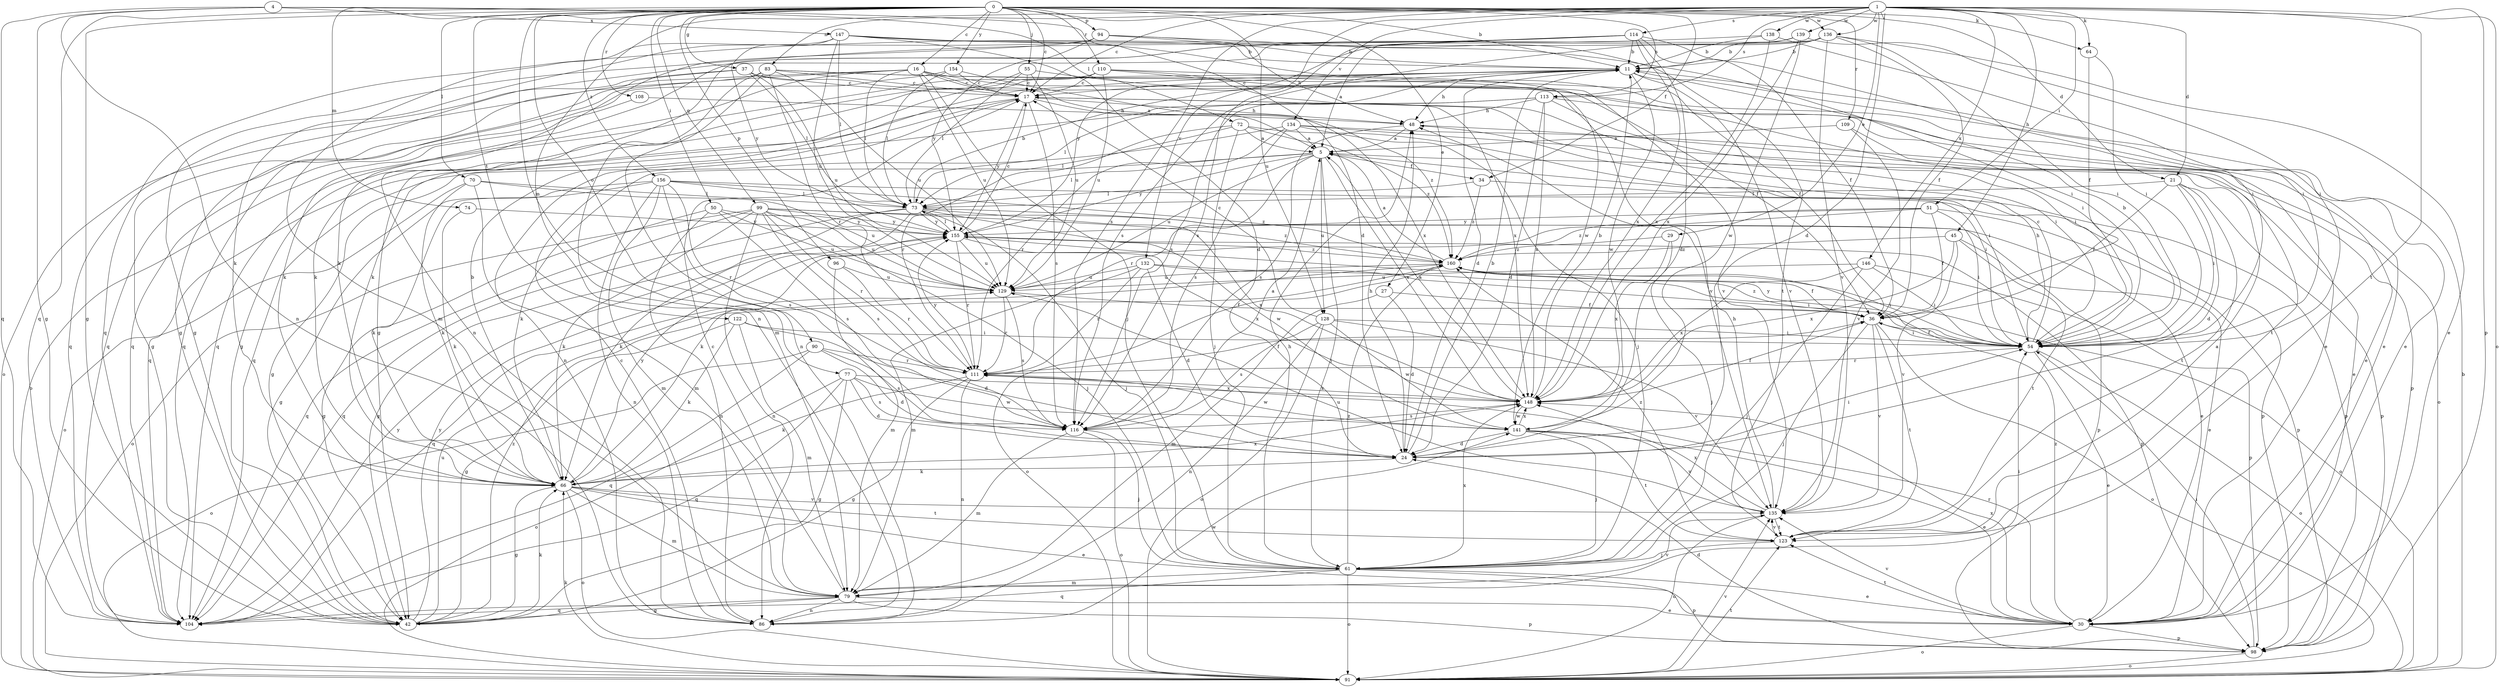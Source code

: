 strict digraph  {
0;
1;
4;
5;
11;
16;
17;
21;
24;
27;
29;
30;
34;
36;
37;
42;
45;
48;
50;
51;
54;
55;
61;
64;
66;
70;
72;
73;
74;
77;
79;
83;
86;
90;
91;
94;
96;
98;
99;
104;
108;
109;
110;
111;
113;
114;
116;
122;
123;
128;
129;
132;
134;
135;
136;
138;
139;
141;
146;
147;
148;
154;
155;
156;
160;
0 -> 11  [label=b];
0 -> 16  [label=c];
0 -> 17  [label=c];
0 -> 21  [label=d];
0 -> 27  [label=e];
0 -> 34  [label=f];
0 -> 37  [label=g];
0 -> 42  [label=g];
0 -> 50  [label=i];
0 -> 55  [label=j];
0 -> 64  [label=k];
0 -> 70  [label=l];
0 -> 74  [label=m];
0 -> 77  [label=m];
0 -> 90  [label=o];
0 -> 94  [label=p];
0 -> 96  [label=p];
0 -> 99  [label=q];
0 -> 104  [label=q];
0 -> 108  [label=r];
0 -> 109  [label=r];
0 -> 110  [label=r];
0 -> 113  [label=s];
0 -> 122  [label=t];
0 -> 128  [label=u];
0 -> 136  [label=w];
0 -> 154  [label=y];
0 -> 156  [label=z];
1 -> 17  [label=c];
1 -> 21  [label=d];
1 -> 24  [label=d];
1 -> 29  [label=e];
1 -> 45  [label=h];
1 -> 51  [label=i];
1 -> 64  [label=k];
1 -> 83  [label=n];
1 -> 86  [label=n];
1 -> 91  [label=o];
1 -> 98  [label=p];
1 -> 113  [label=s];
1 -> 114  [label=s];
1 -> 116  [label=s];
1 -> 123  [label=t];
1 -> 132  [label=v];
1 -> 134  [label=v];
1 -> 136  [label=w];
1 -> 138  [label=w];
1 -> 139  [label=w];
1 -> 146  [label=x];
4 -> 24  [label=d];
4 -> 42  [label=g];
4 -> 72  [label=l];
4 -> 86  [label=n];
4 -> 104  [label=q];
4 -> 147  [label=x];
5 -> 34  [label=f];
5 -> 54  [label=i];
5 -> 61  [label=j];
5 -> 66  [label=k];
5 -> 73  [label=l];
5 -> 111  [label=r];
5 -> 128  [label=u];
5 -> 129  [label=u];
5 -> 148  [label=x];
5 -> 155  [label=y];
11 -> 17  [label=c];
11 -> 24  [label=d];
11 -> 30  [label=e];
11 -> 48  [label=h];
11 -> 66  [label=k];
11 -> 116  [label=s];
11 -> 135  [label=v];
11 -> 141  [label=w];
16 -> 5  [label=a];
16 -> 17  [label=c];
16 -> 61  [label=j];
16 -> 66  [label=k];
16 -> 73  [label=l];
16 -> 91  [label=o];
16 -> 104  [label=q];
16 -> 129  [label=u];
16 -> 135  [label=v];
17 -> 48  [label=h];
17 -> 54  [label=i];
17 -> 86  [label=n];
17 -> 104  [label=q];
17 -> 116  [label=s];
17 -> 155  [label=y];
17 -> 160  [label=z];
21 -> 24  [label=d];
21 -> 36  [label=f];
21 -> 54  [label=i];
21 -> 73  [label=l];
21 -> 98  [label=p];
21 -> 123  [label=t];
24 -> 11  [label=b];
24 -> 48  [label=h];
24 -> 54  [label=i];
24 -> 66  [label=k];
27 -> 24  [label=d];
27 -> 36  [label=f];
27 -> 79  [label=m];
29 -> 61  [label=j];
29 -> 148  [label=x];
29 -> 160  [label=z];
30 -> 91  [label=o];
30 -> 98  [label=p];
30 -> 111  [label=r];
30 -> 123  [label=t];
30 -> 135  [label=v];
30 -> 148  [label=x];
30 -> 160  [label=z];
34 -> 73  [label=l];
34 -> 98  [label=p];
34 -> 160  [label=z];
36 -> 54  [label=i];
36 -> 61  [label=j];
36 -> 91  [label=o];
36 -> 123  [label=t];
36 -> 135  [label=v];
36 -> 160  [label=z];
37 -> 17  [label=c];
37 -> 30  [label=e];
37 -> 42  [label=g];
37 -> 73  [label=l];
37 -> 104  [label=q];
37 -> 129  [label=u];
42 -> 66  [label=k];
42 -> 129  [label=u];
42 -> 155  [label=y];
42 -> 160  [label=z];
45 -> 30  [label=e];
45 -> 123  [label=t];
45 -> 135  [label=v];
45 -> 148  [label=x];
45 -> 160  [label=z];
48 -> 5  [label=a];
48 -> 98  [label=p];
48 -> 116  [label=s];
50 -> 42  [label=g];
50 -> 86  [label=n];
50 -> 116  [label=s];
50 -> 129  [label=u];
50 -> 155  [label=y];
51 -> 36  [label=f];
51 -> 54  [label=i];
51 -> 66  [label=k];
51 -> 98  [label=p];
51 -> 155  [label=y];
51 -> 160  [label=z];
54 -> 11  [label=b];
54 -> 17  [label=c];
54 -> 30  [label=e];
54 -> 36  [label=f];
54 -> 48  [label=h];
54 -> 91  [label=o];
54 -> 111  [label=r];
54 -> 155  [label=y];
55 -> 17  [label=c];
55 -> 36  [label=f];
55 -> 66  [label=k];
55 -> 73  [label=l];
55 -> 129  [label=u];
61 -> 30  [label=e];
61 -> 48  [label=h];
61 -> 79  [label=m];
61 -> 91  [label=o];
61 -> 98  [label=p];
61 -> 104  [label=q];
61 -> 148  [label=x];
61 -> 160  [label=z];
64 -> 36  [label=f];
64 -> 54  [label=i];
66 -> 11  [label=b];
66 -> 30  [label=e];
66 -> 42  [label=g];
66 -> 79  [label=m];
66 -> 91  [label=o];
66 -> 123  [label=t];
66 -> 135  [label=v];
66 -> 148  [label=x];
66 -> 155  [label=y];
70 -> 66  [label=k];
70 -> 73  [label=l];
70 -> 79  [label=m];
70 -> 91  [label=o];
70 -> 129  [label=u];
72 -> 5  [label=a];
72 -> 54  [label=i];
72 -> 61  [label=j];
72 -> 73  [label=l];
72 -> 111  [label=r];
72 -> 160  [label=z];
73 -> 11  [label=b];
73 -> 42  [label=g];
73 -> 61  [label=j];
73 -> 66  [label=k];
73 -> 98  [label=p];
73 -> 104  [label=q];
73 -> 141  [label=w];
73 -> 148  [label=x];
73 -> 155  [label=y];
74 -> 66  [label=k];
74 -> 155  [label=y];
77 -> 24  [label=d];
77 -> 42  [label=g];
77 -> 91  [label=o];
77 -> 104  [label=q];
77 -> 116  [label=s];
77 -> 141  [label=w];
77 -> 148  [label=x];
79 -> 17  [label=c];
79 -> 30  [label=e];
79 -> 42  [label=g];
79 -> 54  [label=i];
79 -> 86  [label=n];
79 -> 98  [label=p];
79 -> 104  [label=q];
79 -> 135  [label=v];
83 -> 17  [label=c];
83 -> 30  [label=e];
83 -> 54  [label=i];
83 -> 79  [label=m];
83 -> 86  [label=n];
83 -> 104  [label=q];
83 -> 111  [label=r];
83 -> 129  [label=u];
86 -> 17  [label=c];
86 -> 141  [label=w];
90 -> 24  [label=d];
90 -> 91  [label=o];
90 -> 104  [label=q];
90 -> 111  [label=r];
90 -> 116  [label=s];
91 -> 11  [label=b];
91 -> 66  [label=k];
91 -> 123  [label=t];
91 -> 135  [label=v];
94 -> 11  [label=b];
94 -> 48  [label=h];
94 -> 66  [label=k];
94 -> 86  [label=n];
94 -> 123  [label=t];
94 -> 155  [label=y];
96 -> 79  [label=m];
96 -> 111  [label=r];
96 -> 129  [label=u];
98 -> 24  [label=d];
98 -> 54  [label=i];
98 -> 91  [label=o];
99 -> 30  [label=e];
99 -> 61  [label=j];
99 -> 66  [label=k];
99 -> 86  [label=n];
99 -> 91  [label=o];
99 -> 104  [label=q];
99 -> 111  [label=r];
99 -> 116  [label=s];
99 -> 129  [label=u];
99 -> 155  [label=y];
99 -> 160  [label=z];
104 -> 155  [label=y];
108 -> 48  [label=h];
108 -> 91  [label=o];
109 -> 5  [label=a];
109 -> 123  [label=t];
109 -> 135  [label=v];
110 -> 17  [label=c];
110 -> 36  [label=f];
110 -> 42  [label=g];
110 -> 104  [label=q];
110 -> 129  [label=u];
110 -> 135  [label=v];
110 -> 148  [label=x];
111 -> 36  [label=f];
111 -> 42  [label=g];
111 -> 66  [label=k];
111 -> 86  [label=n];
111 -> 141  [label=w];
111 -> 148  [label=x];
111 -> 155  [label=y];
113 -> 24  [label=d];
113 -> 30  [label=e];
113 -> 48  [label=h];
113 -> 54  [label=i];
113 -> 73  [label=l];
113 -> 104  [label=q];
113 -> 148  [label=x];
114 -> 5  [label=a];
114 -> 11  [label=b];
114 -> 24  [label=d];
114 -> 36  [label=f];
114 -> 42  [label=g];
114 -> 54  [label=i];
114 -> 104  [label=q];
114 -> 116  [label=s];
114 -> 148  [label=x];
116 -> 5  [label=a];
116 -> 61  [label=j];
116 -> 79  [label=m];
116 -> 91  [label=o];
122 -> 24  [label=d];
122 -> 42  [label=g];
122 -> 54  [label=i];
122 -> 66  [label=k];
122 -> 79  [label=m];
123 -> 5  [label=a];
123 -> 61  [label=j];
123 -> 135  [label=v];
123 -> 160  [label=z];
128 -> 17  [label=c];
128 -> 54  [label=i];
128 -> 86  [label=n];
128 -> 91  [label=o];
128 -> 116  [label=s];
128 -> 135  [label=v];
128 -> 141  [label=w];
129 -> 36  [label=f];
129 -> 111  [label=r];
129 -> 116  [label=s];
132 -> 24  [label=d];
132 -> 54  [label=i];
132 -> 79  [label=m];
132 -> 91  [label=o];
132 -> 111  [label=r];
132 -> 129  [label=u];
134 -> 5  [label=a];
134 -> 30  [label=e];
134 -> 42  [label=g];
134 -> 61  [label=j];
134 -> 91  [label=o];
134 -> 111  [label=r];
134 -> 116  [label=s];
135 -> 48  [label=h];
135 -> 91  [label=o];
135 -> 123  [label=t];
135 -> 129  [label=u];
135 -> 148  [label=x];
136 -> 11  [label=b];
136 -> 30  [label=e];
136 -> 36  [label=f];
136 -> 42  [label=g];
136 -> 54  [label=i];
136 -> 116  [label=s];
136 -> 135  [label=v];
136 -> 155  [label=y];
138 -> 11  [label=b];
138 -> 42  [label=g];
138 -> 54  [label=i];
138 -> 148  [label=x];
139 -> 11  [label=b];
139 -> 54  [label=i];
139 -> 66  [label=k];
139 -> 141  [label=w];
139 -> 148  [label=x];
141 -> 24  [label=d];
141 -> 30  [label=e];
141 -> 61  [label=j];
141 -> 123  [label=t];
141 -> 135  [label=v];
141 -> 148  [label=x];
146 -> 54  [label=i];
146 -> 61  [label=j];
146 -> 98  [label=p];
146 -> 129  [label=u];
146 -> 148  [label=x];
147 -> 11  [label=b];
147 -> 24  [label=d];
147 -> 54  [label=i];
147 -> 73  [label=l];
147 -> 79  [label=m];
147 -> 129  [label=u];
147 -> 141  [label=w];
147 -> 155  [label=y];
148 -> 5  [label=a];
148 -> 11  [label=b];
148 -> 36  [label=f];
148 -> 116  [label=s];
148 -> 141  [label=w];
154 -> 17  [label=c];
154 -> 73  [label=l];
154 -> 104  [label=q];
154 -> 148  [label=x];
155 -> 17  [label=c];
155 -> 73  [label=l];
155 -> 98  [label=p];
155 -> 111  [label=r];
155 -> 129  [label=u];
155 -> 148  [label=x];
155 -> 160  [label=z];
156 -> 42  [label=g];
156 -> 66  [label=k];
156 -> 73  [label=l];
156 -> 79  [label=m];
156 -> 86  [label=n];
156 -> 98  [label=p];
156 -> 111  [label=r];
156 -> 116  [label=s];
156 -> 160  [label=z];
160 -> 5  [label=a];
160 -> 36  [label=f];
160 -> 54  [label=i];
160 -> 91  [label=o];
160 -> 104  [label=q];
160 -> 129  [label=u];
}
